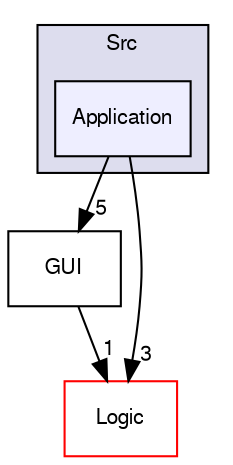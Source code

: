 digraph "Src/Application" {
  compound=true
  node [ fontsize="10", fontname="FreeSans"];
  edge [ labelfontsize="10", labelfontname="FreeSans"];
  subgraph clusterdir_413f4e031a85da0d68269c6fd2f76e1c {
    graph [ bgcolor="#ddddee", pencolor="black", label="Src" fontname="FreeSans", fontsize="10", URL="dir_413f4e031a85da0d68269c6fd2f76e1c.html"]
  dir_39a5dde6d3e8ec86137a0a0de8f7c6b8 [shape=box, label="Application", style="filled", fillcolor="#eeeeff", pencolor="black", URL="dir_39a5dde6d3e8ec86137a0a0de8f7c6b8.html"];
  }
  dir_afb1736bb4b56595909549d6227c5cc3 [shape=box label="GUI" URL="dir_afb1736bb4b56595909549d6227c5cc3.html"];
  dir_d2dfb49d6ca7b999bdafe5a748473e42 [shape=box label="Logic" fillcolor="white" style="filled" color="red" URL="dir_d2dfb49d6ca7b999bdafe5a748473e42.html"];
  dir_39a5dde6d3e8ec86137a0a0de8f7c6b8->dir_afb1736bb4b56595909549d6227c5cc3 [headlabel="5", labeldistance=1.5 headhref="dir_000001_000004.html"];
  dir_39a5dde6d3e8ec86137a0a0de8f7c6b8->dir_d2dfb49d6ca7b999bdafe5a748473e42 [headlabel="3", labeldistance=1.5 headhref="dir_000001_000005.html"];
  dir_afb1736bb4b56595909549d6227c5cc3->dir_d2dfb49d6ca7b999bdafe5a748473e42 [headlabel="1", labeldistance=1.5 headhref="dir_000004_000005.html"];
}
